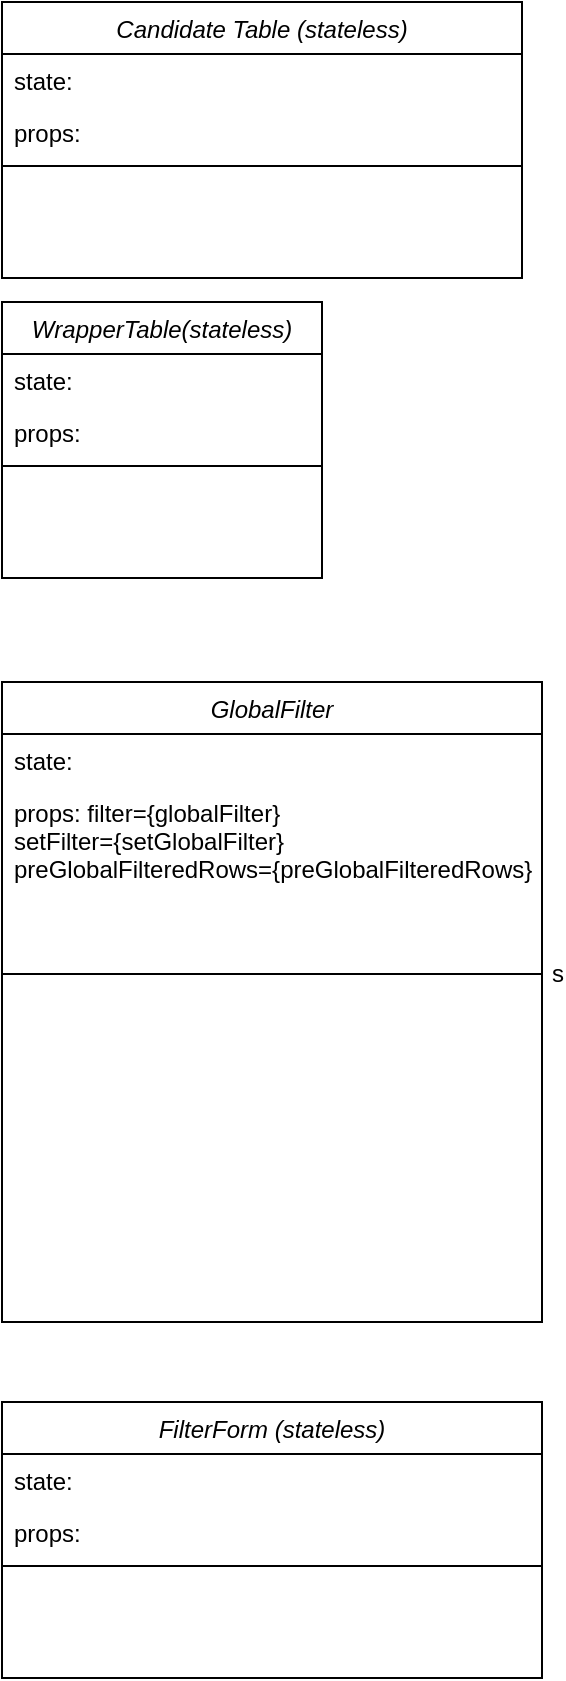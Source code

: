 <mxfile version="14.6.3" type="github">
  <diagram id="C5RBs43oDa-KdzZeNtuy" name="Page-1">
    <mxGraphModel dx="731" dy="1687" grid="1" gridSize="10" guides="1" tooltips="1" connect="1" arrows="1" fold="1" page="1" pageScale="1" pageWidth="827" pageHeight="1169" math="0" shadow="0">
      <root>
        <mxCell id="WIyWlLk6GJQsqaUBKTNV-0" />
        <mxCell id="WIyWlLk6GJQsqaUBKTNV-1" parent="WIyWlLk6GJQsqaUBKTNV-0" />
        <mxCell id="zkfFHV4jXpPFQw0GAbJ--0" value="WrapperTable(stateless)" style="swimlane;fontStyle=2;align=center;verticalAlign=top;childLayout=stackLayout;horizontal=1;startSize=26;horizontalStack=0;resizeParent=1;resizeLast=0;collapsible=1;marginBottom=0;rounded=0;shadow=0;strokeWidth=1;" parent="WIyWlLk6GJQsqaUBKTNV-1" vertex="1">
          <mxGeometry x="220" y="120" width="160" height="138" as="geometry">
            <mxRectangle x="230" y="140" width="160" height="26" as="alternateBounds" />
          </mxGeometry>
        </mxCell>
        <mxCell id="zkfFHV4jXpPFQw0GAbJ--1" value="state:&#xa;" style="text;align=left;verticalAlign=top;spacingLeft=4;spacingRight=4;overflow=hidden;rotatable=0;points=[[0,0.5],[1,0.5]];portConstraint=eastwest;" parent="zkfFHV4jXpPFQw0GAbJ--0" vertex="1">
          <mxGeometry y="26" width="160" height="26" as="geometry" />
        </mxCell>
        <mxCell id="ipUDJWgX-Nsd2NPX8ErW-0" value="props:&#xa;" style="text;align=left;verticalAlign=top;spacingLeft=4;spacingRight=4;overflow=hidden;rotatable=0;points=[[0,0.5],[1,0.5]];portConstraint=eastwest;" vertex="1" parent="zkfFHV4jXpPFQw0GAbJ--0">
          <mxGeometry y="52" width="160" height="26" as="geometry" />
        </mxCell>
        <mxCell id="zkfFHV4jXpPFQw0GAbJ--4" value="" style="line;html=1;strokeWidth=1;align=left;verticalAlign=middle;spacingTop=-1;spacingLeft=3;spacingRight=3;rotatable=0;labelPosition=right;points=[];portConstraint=eastwest;" parent="zkfFHV4jXpPFQw0GAbJ--0" vertex="1">
          <mxGeometry y="78" width="160" height="8" as="geometry" />
        </mxCell>
        <mxCell id="ipUDJWgX-Nsd2NPX8ErW-4" value="GlobalFilter" style="swimlane;fontStyle=2;align=center;verticalAlign=top;childLayout=stackLayout;horizontal=1;startSize=26;horizontalStack=0;resizeParent=1;resizeLast=0;collapsible=1;marginBottom=0;rounded=0;shadow=0;strokeWidth=1;" vertex="1" parent="WIyWlLk6GJQsqaUBKTNV-1">
          <mxGeometry x="220" y="310" width="270" height="320" as="geometry">
            <mxRectangle x="230" y="140" width="160" height="26" as="alternateBounds" />
          </mxGeometry>
        </mxCell>
        <mxCell id="ipUDJWgX-Nsd2NPX8ErW-5" value="state:&#xa;" style="text;align=left;verticalAlign=top;spacingLeft=4;spacingRight=4;overflow=hidden;rotatable=0;points=[[0,0.5],[1,0.5]];portConstraint=eastwest;" vertex="1" parent="ipUDJWgX-Nsd2NPX8ErW-4">
          <mxGeometry y="26" width="270" height="26" as="geometry" />
        </mxCell>
        <mxCell id="ipUDJWgX-Nsd2NPX8ErW-6" value="props: filter={globalFilter}&#xa;        setFilter={setGlobalFilter}&#xa;        preGlobalFilteredRows={preGlobalFilteredRows}&#xa;" style="text;align=left;verticalAlign=top;spacingLeft=4;spacingRight=4;overflow=hidden;rotatable=0;points=[[0,0.5],[1,0.5]];portConstraint=eastwest;" vertex="1" parent="ipUDJWgX-Nsd2NPX8ErW-4">
          <mxGeometry y="52" width="270" height="58" as="geometry" />
        </mxCell>
        <mxCell id="ipUDJWgX-Nsd2NPX8ErW-7" value="s" style="line;html=1;strokeWidth=1;align=left;verticalAlign=middle;spacingTop=-1;spacingLeft=3;spacingRight=3;rotatable=0;labelPosition=right;points=[];portConstraint=eastwest;" vertex="1" parent="ipUDJWgX-Nsd2NPX8ErW-4">
          <mxGeometry y="110" width="270" height="72" as="geometry" />
        </mxCell>
        <mxCell id="ipUDJWgX-Nsd2NPX8ErW-8" value="Candidate Table (stateless)" style="swimlane;fontStyle=2;align=center;verticalAlign=top;childLayout=stackLayout;horizontal=1;startSize=26;horizontalStack=0;resizeParent=1;resizeLast=0;collapsible=1;marginBottom=0;rounded=0;shadow=0;strokeWidth=1;" vertex="1" parent="WIyWlLk6GJQsqaUBKTNV-1">
          <mxGeometry x="220" y="-30" width="260" height="138" as="geometry">
            <mxRectangle x="230" y="140" width="160" height="26" as="alternateBounds" />
          </mxGeometry>
        </mxCell>
        <mxCell id="ipUDJWgX-Nsd2NPX8ErW-9" value="state:&#xa;" style="text;align=left;verticalAlign=top;spacingLeft=4;spacingRight=4;overflow=hidden;rotatable=0;points=[[0,0.5],[1,0.5]];portConstraint=eastwest;" vertex="1" parent="ipUDJWgX-Nsd2NPX8ErW-8">
          <mxGeometry y="26" width="260" height="26" as="geometry" />
        </mxCell>
        <mxCell id="ipUDJWgX-Nsd2NPX8ErW-10" value="props:&#xa;" style="text;align=left;verticalAlign=top;spacingLeft=4;spacingRight=4;overflow=hidden;rotatable=0;points=[[0,0.5],[1,0.5]];portConstraint=eastwest;" vertex="1" parent="ipUDJWgX-Nsd2NPX8ErW-8">
          <mxGeometry y="52" width="260" height="26" as="geometry" />
        </mxCell>
        <mxCell id="ipUDJWgX-Nsd2NPX8ErW-11" value="" style="line;html=1;strokeWidth=1;align=left;verticalAlign=middle;spacingTop=-1;spacingLeft=3;spacingRight=3;rotatable=0;labelPosition=right;points=[];portConstraint=eastwest;" vertex="1" parent="ipUDJWgX-Nsd2NPX8ErW-8">
          <mxGeometry y="78" width="260" height="8" as="geometry" />
        </mxCell>
        <mxCell id="ipUDJWgX-Nsd2NPX8ErW-12" value="FilterForm (stateless)" style="swimlane;fontStyle=2;align=center;verticalAlign=top;childLayout=stackLayout;horizontal=1;startSize=26;horizontalStack=0;resizeParent=1;resizeLast=0;collapsible=1;marginBottom=0;rounded=0;shadow=0;strokeWidth=1;" vertex="1" parent="WIyWlLk6GJQsqaUBKTNV-1">
          <mxGeometry x="220" y="670" width="270" height="138" as="geometry">
            <mxRectangle x="230" y="140" width="160" height="26" as="alternateBounds" />
          </mxGeometry>
        </mxCell>
        <mxCell id="ipUDJWgX-Nsd2NPX8ErW-13" value="state:&#xa;" style="text;align=left;verticalAlign=top;spacingLeft=4;spacingRight=4;overflow=hidden;rotatable=0;points=[[0,0.5],[1,0.5]];portConstraint=eastwest;" vertex="1" parent="ipUDJWgX-Nsd2NPX8ErW-12">
          <mxGeometry y="26" width="270" height="26" as="geometry" />
        </mxCell>
        <mxCell id="ipUDJWgX-Nsd2NPX8ErW-14" value="props:&#xa;" style="text;align=left;verticalAlign=top;spacingLeft=4;spacingRight=4;overflow=hidden;rotatable=0;points=[[0,0.5],[1,0.5]];portConstraint=eastwest;" vertex="1" parent="ipUDJWgX-Nsd2NPX8ErW-12">
          <mxGeometry y="52" width="270" height="26" as="geometry" />
        </mxCell>
        <mxCell id="ipUDJWgX-Nsd2NPX8ErW-15" value="" style="line;html=1;strokeWidth=1;align=left;verticalAlign=middle;spacingTop=-1;spacingLeft=3;spacingRight=3;rotatable=0;labelPosition=right;points=[];portConstraint=eastwest;" vertex="1" parent="ipUDJWgX-Nsd2NPX8ErW-12">
          <mxGeometry y="78" width="270" height="8" as="geometry" />
        </mxCell>
      </root>
    </mxGraphModel>
  </diagram>
</mxfile>
